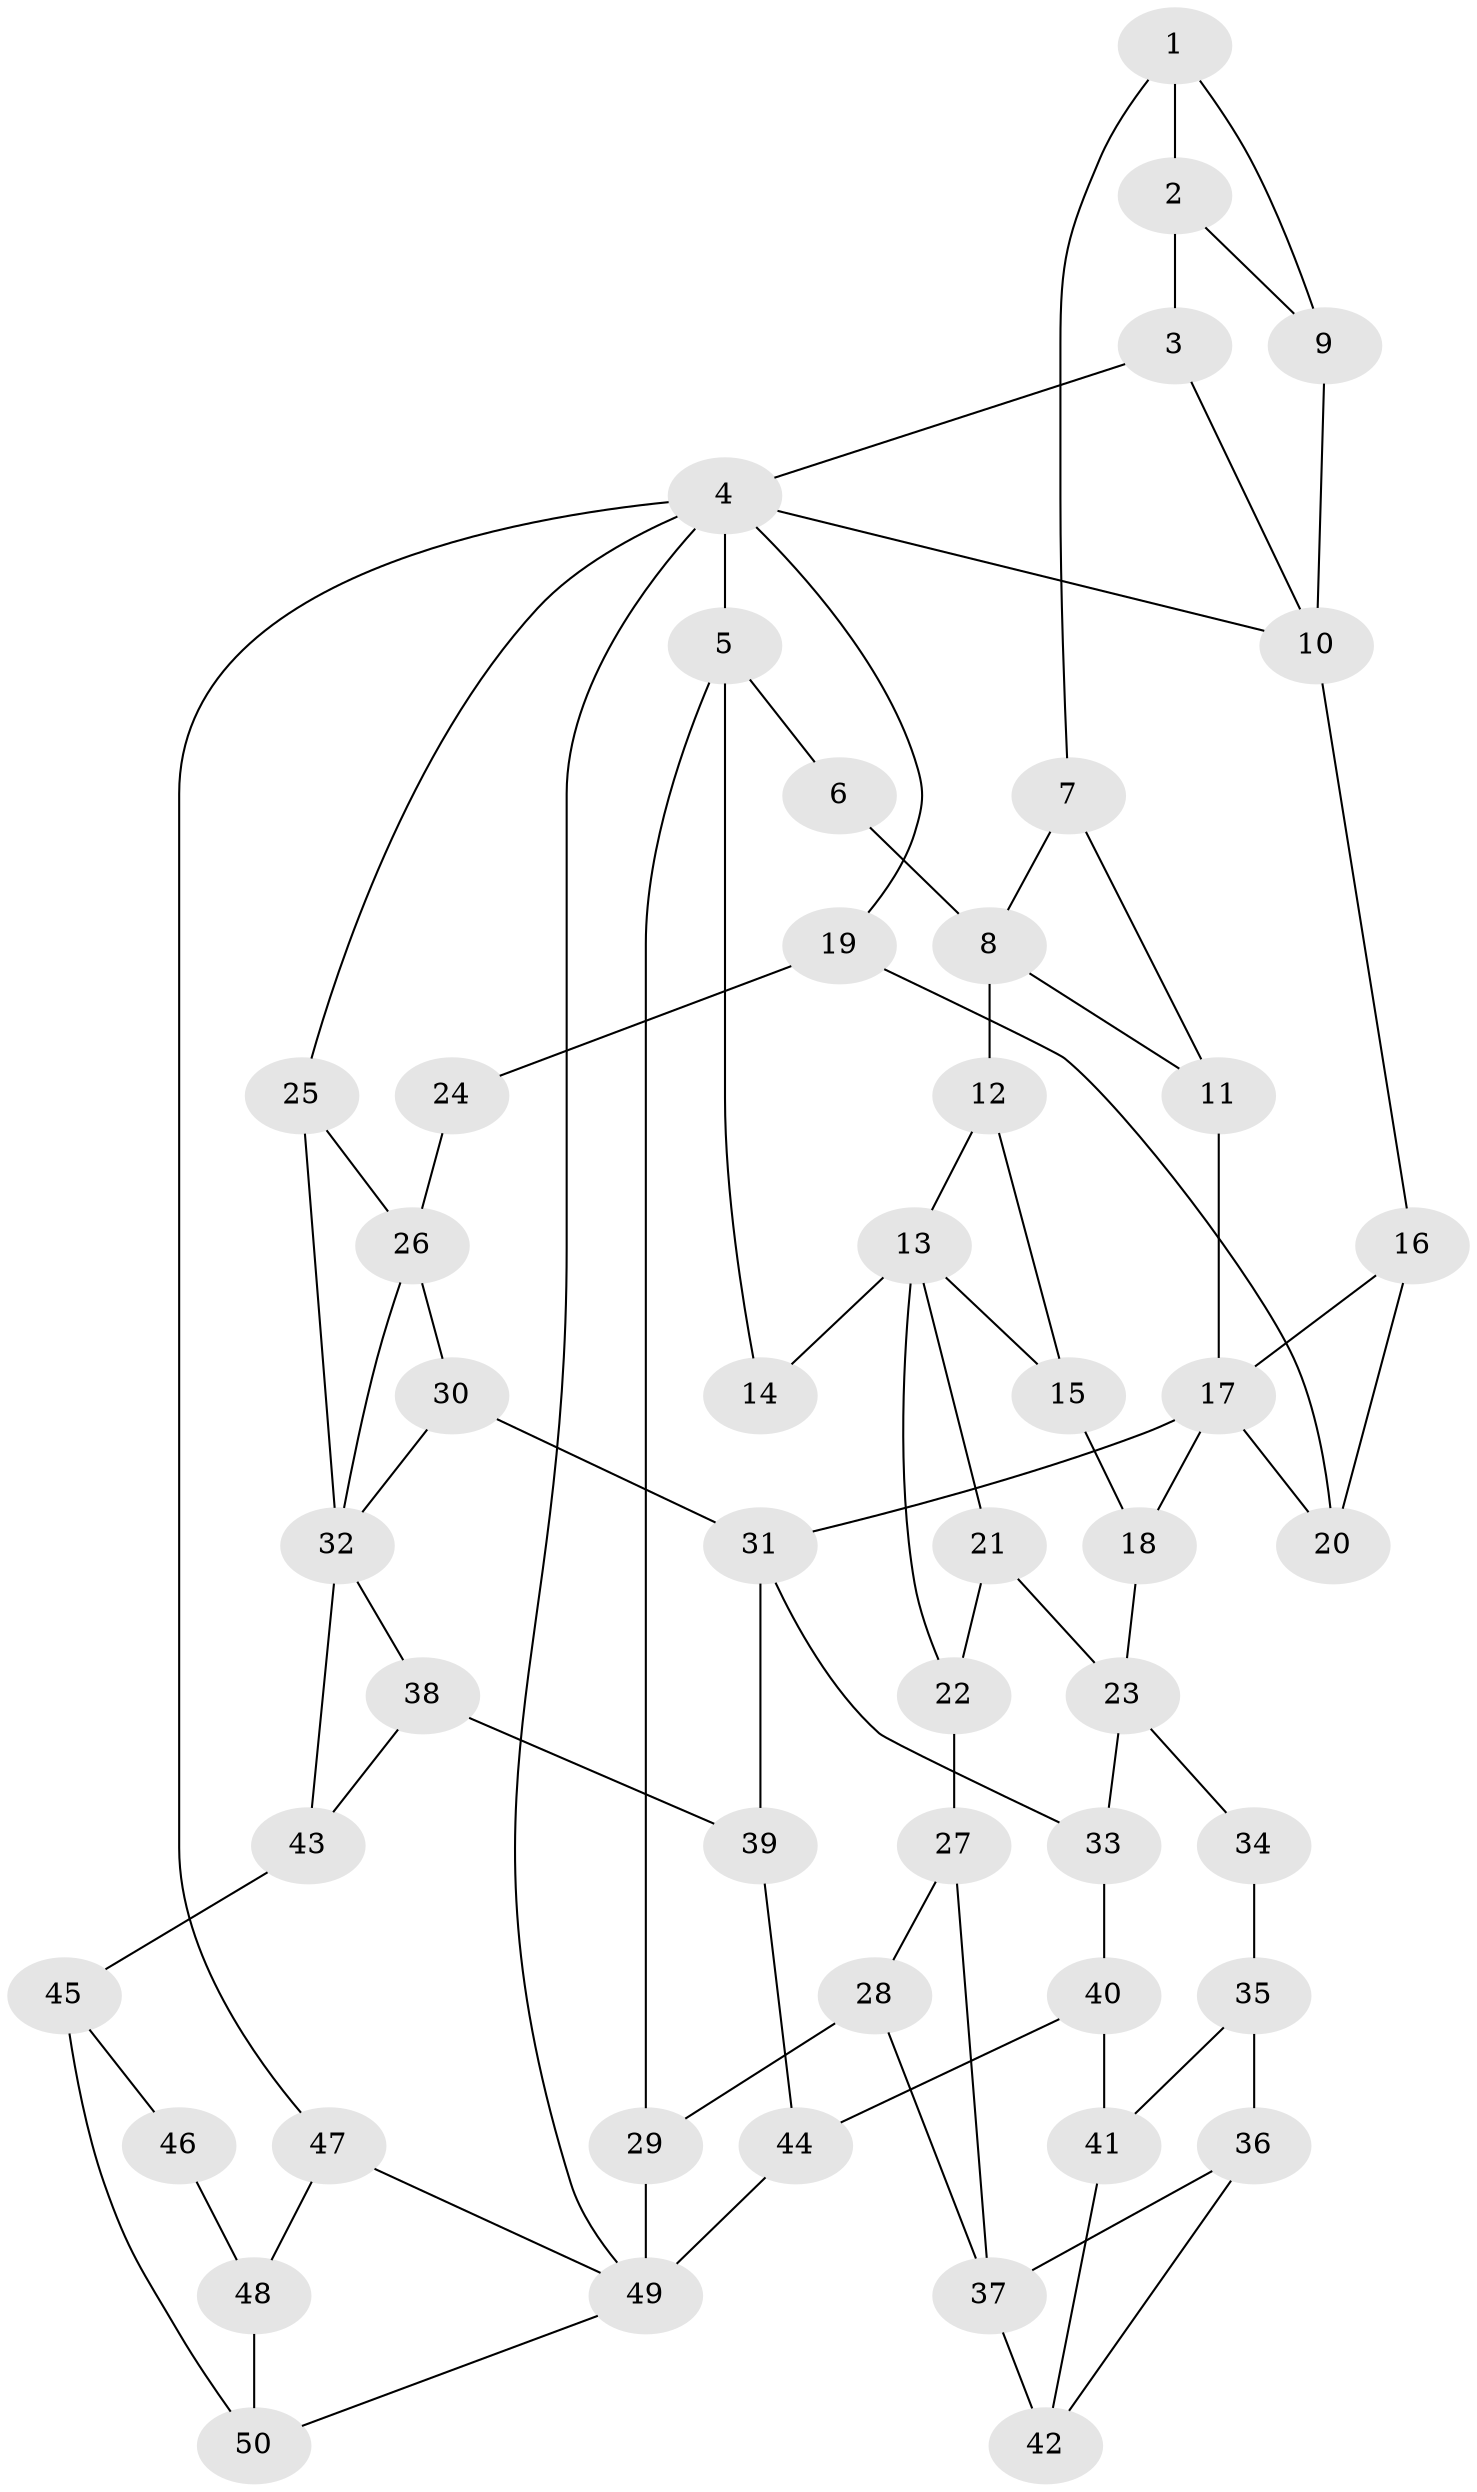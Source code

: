 // original degree distribution, {3: 0.04, 4: 0.23, 5: 0.48, 6: 0.25}
// Generated by graph-tools (version 1.1) at 2025/38/03/09/25 02:38:50]
// undirected, 50 vertices, 82 edges
graph export_dot {
graph [start="1"]
  node [color=gray90,style=filled];
  1;
  2;
  3;
  4;
  5;
  6;
  7;
  8;
  9;
  10;
  11;
  12;
  13;
  14;
  15;
  16;
  17;
  18;
  19;
  20;
  21;
  22;
  23;
  24;
  25;
  26;
  27;
  28;
  29;
  30;
  31;
  32;
  33;
  34;
  35;
  36;
  37;
  38;
  39;
  40;
  41;
  42;
  43;
  44;
  45;
  46;
  47;
  48;
  49;
  50;
  1 -- 2 [weight=1.0];
  1 -- 7 [weight=1.0];
  1 -- 9 [weight=1.0];
  2 -- 3 [weight=4.0];
  2 -- 9 [weight=1.0];
  3 -- 4 [weight=1.0];
  3 -- 10 [weight=1.0];
  4 -- 5 [weight=1.0];
  4 -- 10 [weight=1.0];
  4 -- 19 [weight=1.0];
  4 -- 25 [weight=1.0];
  4 -- 47 [weight=1.0];
  4 -- 49 [weight=1.0];
  5 -- 6 [weight=1.0];
  5 -- 14 [weight=1.0];
  5 -- 29 [weight=1.0];
  6 -- 8 [weight=2.0];
  7 -- 8 [weight=1.0];
  7 -- 11 [weight=1.0];
  8 -- 11 [weight=1.0];
  8 -- 12 [weight=2.0];
  9 -- 10 [weight=1.0];
  10 -- 16 [weight=1.0];
  11 -- 17 [weight=1.0];
  12 -- 13 [weight=1.0];
  12 -- 15 [weight=1.0];
  13 -- 14 [weight=2.0];
  13 -- 15 [weight=1.0];
  13 -- 21 [weight=1.0];
  13 -- 22 [weight=1.0];
  15 -- 18 [weight=1.0];
  16 -- 17 [weight=1.0];
  16 -- 20 [weight=1.0];
  17 -- 18 [weight=1.0];
  17 -- 20 [weight=1.0];
  17 -- 31 [weight=2.0];
  18 -- 23 [weight=1.0];
  19 -- 20 [weight=1.0];
  19 -- 24 [weight=2.0];
  21 -- 22 [weight=1.0];
  21 -- 23 [weight=1.0];
  22 -- 27 [weight=1.0];
  23 -- 33 [weight=2.0];
  23 -- 34 [weight=2.0];
  24 -- 26 [weight=2.0];
  25 -- 26 [weight=1.0];
  25 -- 32 [weight=1.0];
  26 -- 30 [weight=1.0];
  26 -- 32 [weight=2.0];
  27 -- 28 [weight=1.0];
  27 -- 37 [weight=1.0];
  28 -- 29 [weight=1.0];
  28 -- 37 [weight=1.0];
  29 -- 49 [weight=2.0];
  30 -- 31 [weight=1.0];
  30 -- 32 [weight=1.0];
  31 -- 33 [weight=1.0];
  31 -- 39 [weight=1.0];
  32 -- 38 [weight=1.0];
  32 -- 43 [weight=1.0];
  33 -- 40 [weight=1.0];
  34 -- 35 [weight=1.0];
  35 -- 36 [weight=1.0];
  35 -- 41 [weight=1.0];
  36 -- 37 [weight=1.0];
  36 -- 42 [weight=1.0];
  37 -- 42 [weight=3.0];
  38 -- 39 [weight=1.0];
  38 -- 43 [weight=1.0];
  39 -- 44 [weight=1.0];
  40 -- 41 [weight=2.0];
  40 -- 44 [weight=2.0];
  41 -- 42 [weight=2.0];
  43 -- 45 [weight=1.0];
  44 -- 49 [weight=2.0];
  45 -- 46 [weight=1.0];
  45 -- 50 [weight=1.0];
  46 -- 48 [weight=1.0];
  47 -- 48 [weight=1.0];
  47 -- 49 [weight=1.0];
  48 -- 50 [weight=1.0];
  49 -- 50 [weight=1.0];
}
